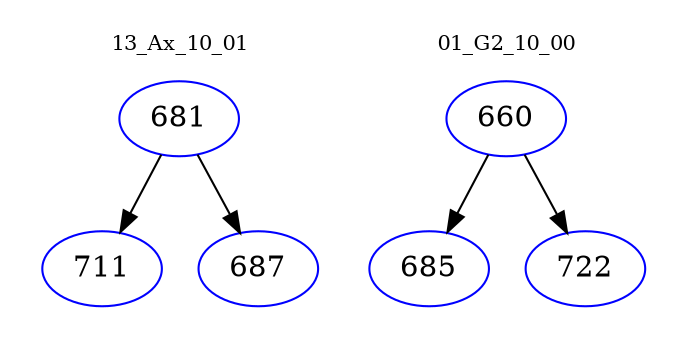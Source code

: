 digraph{
subgraph cluster_0 {
color = white
label = "13_Ax_10_01";
fontsize=10;
T0_681 [label="681", color="blue"]
T0_681 -> T0_711 [color="black"]
T0_711 [label="711", color="blue"]
T0_681 -> T0_687 [color="black"]
T0_687 [label="687", color="blue"]
}
subgraph cluster_1 {
color = white
label = "01_G2_10_00";
fontsize=10;
T1_660 [label="660", color="blue"]
T1_660 -> T1_685 [color="black"]
T1_685 [label="685", color="blue"]
T1_660 -> T1_722 [color="black"]
T1_722 [label="722", color="blue"]
}
}
